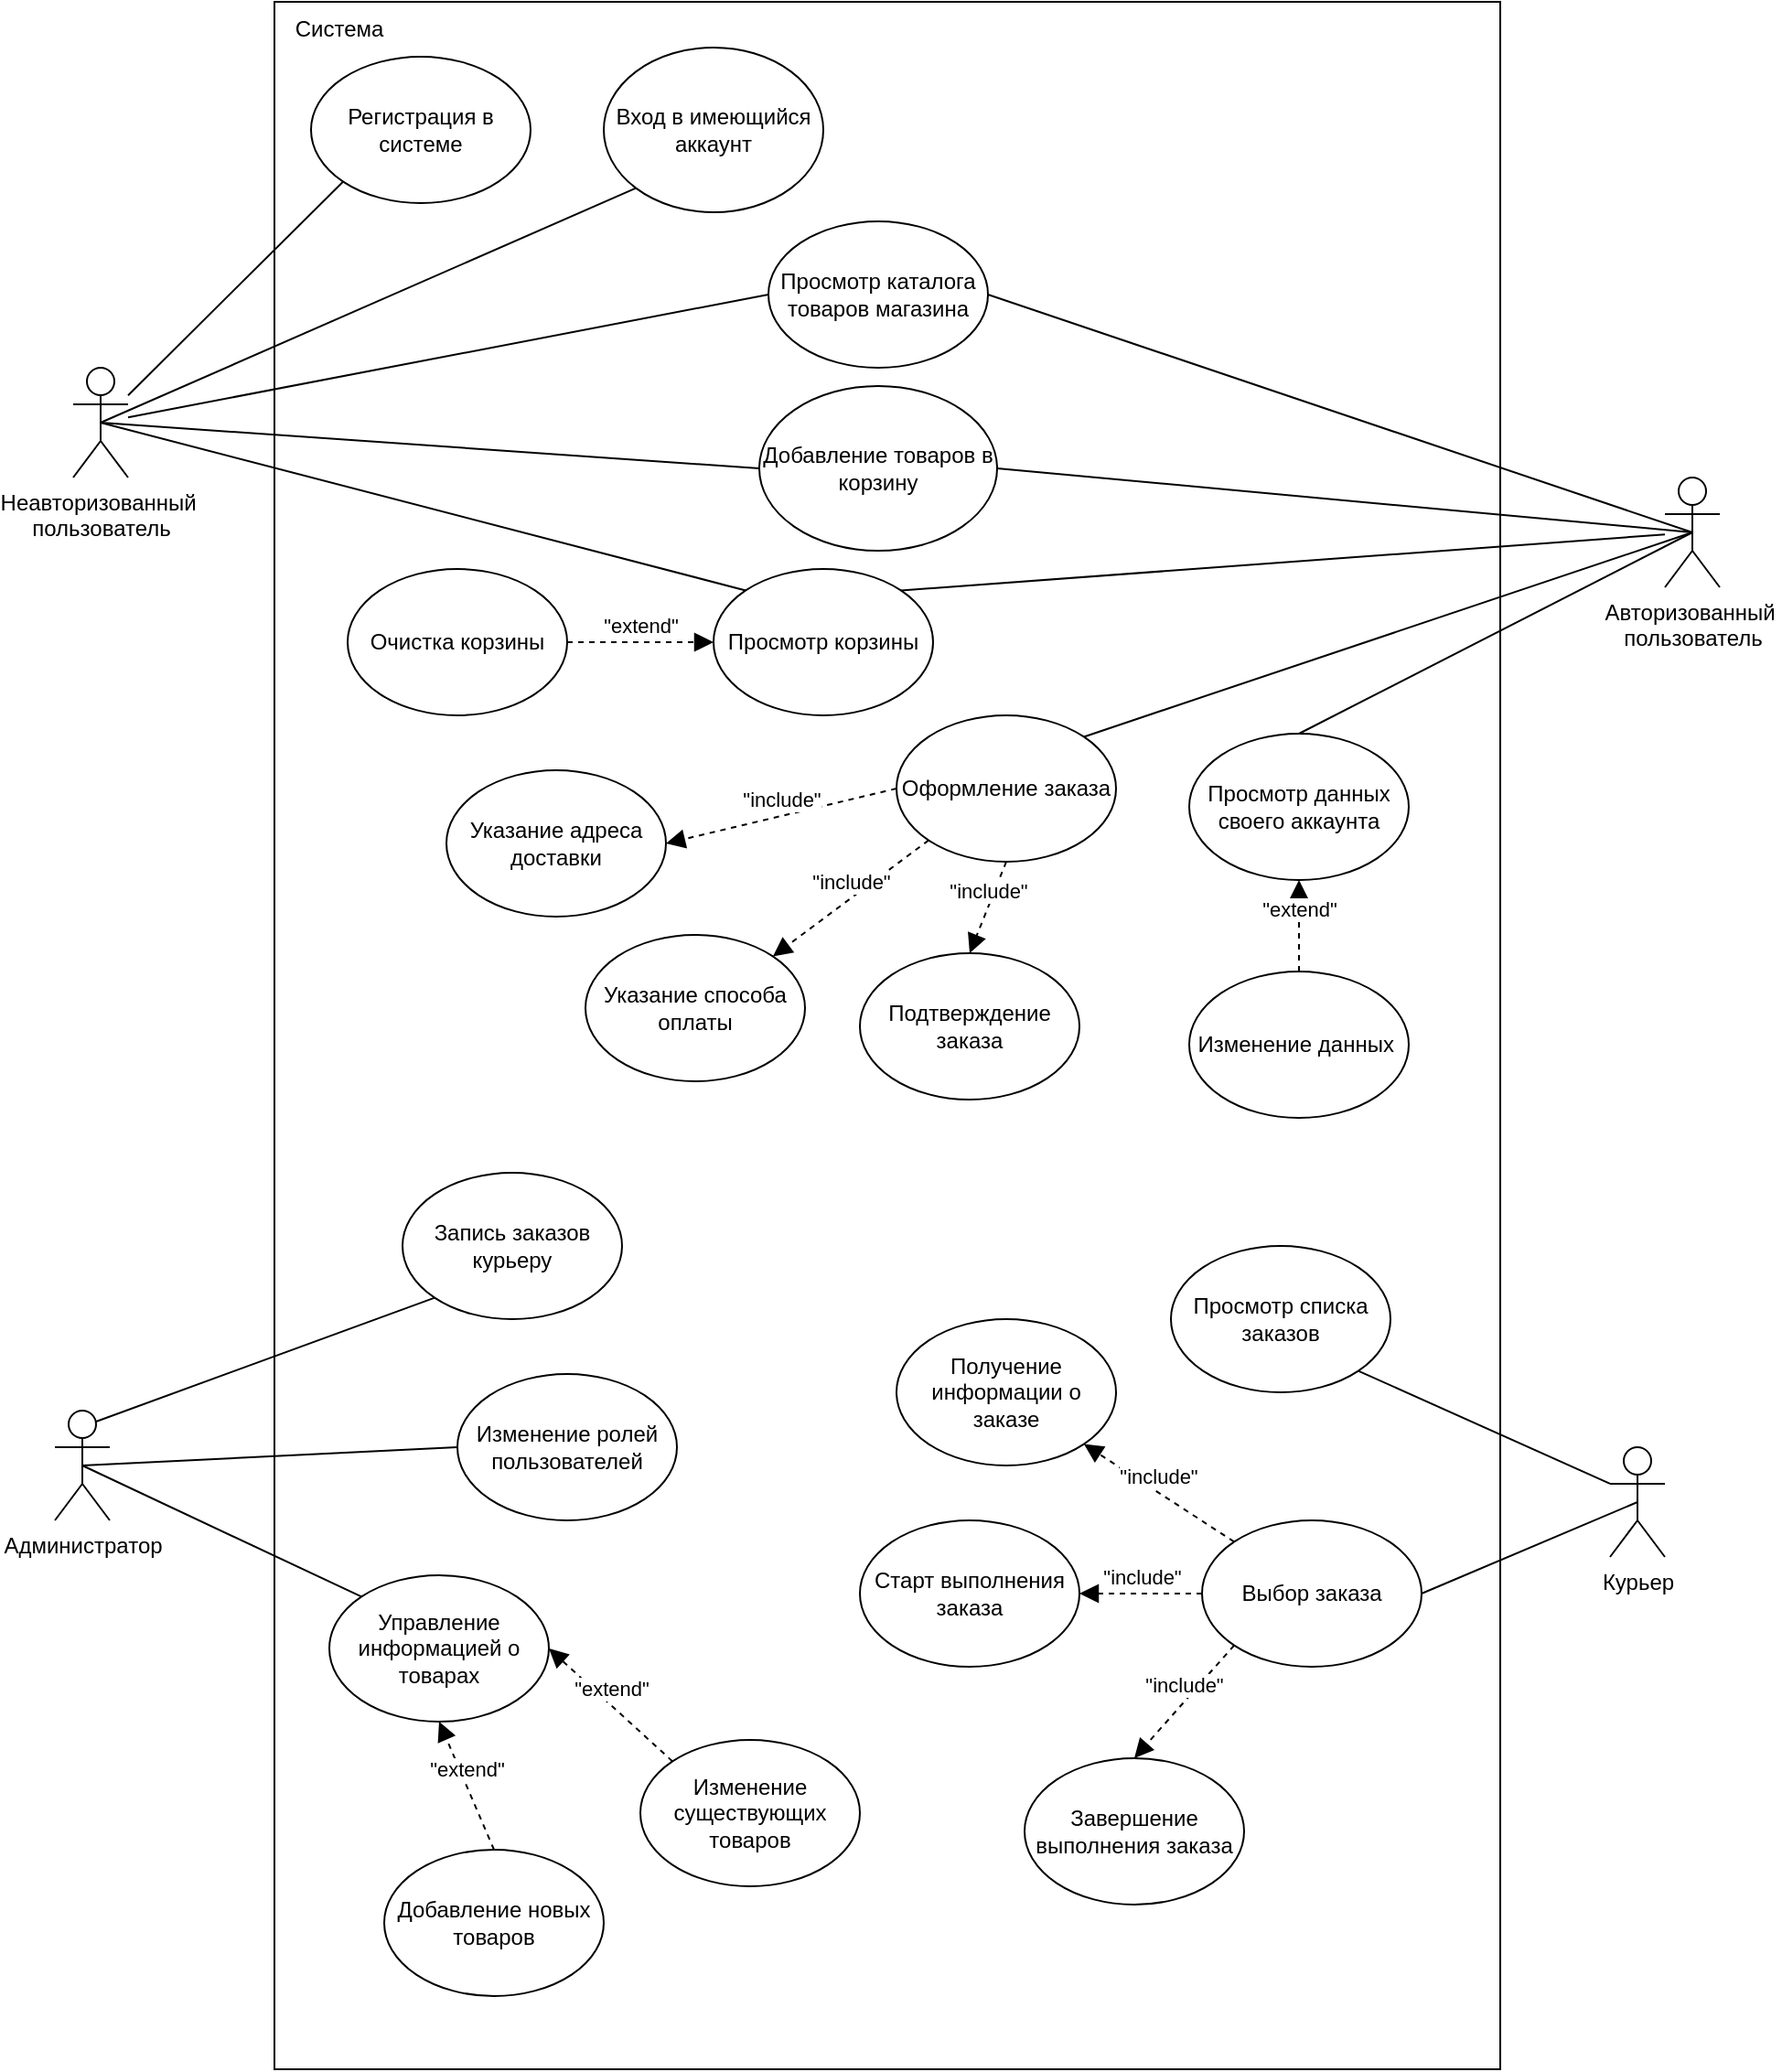 <mxfile version="20.7.4" type="device"><diagram id="9HddM0Y6oS_spCD7qibT" name="Страница 1"><mxGraphModel dx="1313" dy="1890" grid="1" gridSize="10" guides="1" tooltips="1" connect="1" arrows="1" fold="1" page="1" pageScale="1" pageWidth="827" pageHeight="1169" math="0" shadow="0"><root><mxCell id="0"/><mxCell id="1" parent="0"/><mxCell id="-rqY2NIO2fJfaRGVZ8We-1" value="Неавторизованный&amp;nbsp;&lt;br&gt;пользователь&lt;br&gt;" style="shape=umlActor;verticalLabelPosition=bottom;verticalAlign=top;html=1;outlineConnect=0;" vertex="1" parent="1"><mxGeometry x="90" y="10" width="30" height="60" as="geometry"/></mxCell><mxCell id="-rqY2NIO2fJfaRGVZ8We-8" value="" style="rounded=0;whiteSpace=wrap;html=1;" vertex="1" parent="1"><mxGeometry x="200" y="-190" width="670" height="1130" as="geometry"/></mxCell><mxCell id="-rqY2NIO2fJfaRGVZ8We-9" value="Просмотр каталога товаров магазина" style="ellipse;whiteSpace=wrap;html=1;" vertex="1" parent="1"><mxGeometry x="470" y="-70" width="120" height="80" as="geometry"/></mxCell><mxCell id="-rqY2NIO2fJfaRGVZ8We-10" value="Система" style="text;html=1;align=center;verticalAlign=middle;resizable=0;points=[];autosize=1;strokeColor=none;fillColor=none;" vertex="1" parent="1"><mxGeometry x="200" y="-190" width="70" height="30" as="geometry"/></mxCell><mxCell id="-rqY2NIO2fJfaRGVZ8We-11" value="Авторизованный&amp;nbsp;&lt;br&gt;пользователь&lt;br&gt;" style="shape=umlActor;verticalLabelPosition=bottom;verticalAlign=top;html=1;outlineConnect=0;" vertex="1" parent="1"><mxGeometry x="960" y="70" width="30" height="60" as="geometry"/></mxCell><mxCell id="-rqY2NIO2fJfaRGVZ8We-12" value="Администратор" style="shape=umlActor;verticalLabelPosition=bottom;verticalAlign=top;html=1;outlineConnect=0;" vertex="1" parent="1"><mxGeometry x="80" y="580" width="30" height="60" as="geometry"/></mxCell><mxCell id="-rqY2NIO2fJfaRGVZ8We-17" value="Курьер&lt;br&gt;" style="shape=umlActor;verticalLabelPosition=bottom;verticalAlign=top;html=1;outlineConnect=0;" vertex="1" parent="1"><mxGeometry x="930" y="600" width="30" height="60" as="geometry"/></mxCell><mxCell id="-rqY2NIO2fJfaRGVZ8We-18" value="Добавление товаров в корзину" style="ellipse;whiteSpace=wrap;html=1;" vertex="1" parent="1"><mxGeometry x="465" y="20" width="130" height="90" as="geometry"/></mxCell><mxCell id="-rqY2NIO2fJfaRGVZ8We-19" value="Регистрация в системе" style="ellipse;whiteSpace=wrap;html=1;" vertex="1" parent="1"><mxGeometry x="220" y="-160" width="120" height="80" as="geometry"/></mxCell><mxCell id="-rqY2NIO2fJfaRGVZ8We-20" value="Вход в имеющийся аккаунт" style="ellipse;whiteSpace=wrap;html=1;" vertex="1" parent="1"><mxGeometry x="380" y="-165" width="120" height="90" as="geometry"/></mxCell><mxCell id="-rqY2NIO2fJfaRGVZ8We-22" value="Просмотр корзины" style="ellipse;whiteSpace=wrap;html=1;" vertex="1" parent="1"><mxGeometry x="440" y="120" width="120" height="80" as="geometry"/></mxCell><mxCell id="-rqY2NIO2fJfaRGVZ8We-23" value="Просмотр данных своего аккаунта" style="ellipse;whiteSpace=wrap;html=1;" vertex="1" parent="1"><mxGeometry x="700" y="210" width="120" height="80" as="geometry"/></mxCell><mxCell id="-rqY2NIO2fJfaRGVZ8We-24" value="Оформление заказа" style="ellipse;whiteSpace=wrap;html=1;" vertex="1" parent="1"><mxGeometry x="540" y="200" width="120" height="80" as="geometry"/></mxCell><mxCell id="-rqY2NIO2fJfaRGVZ8We-25" value="Указание адреса доставки" style="ellipse;whiteSpace=wrap;html=1;" vertex="1" parent="1"><mxGeometry x="294" y="230" width="120" height="80" as="geometry"/></mxCell><mxCell id="-rqY2NIO2fJfaRGVZ8We-26" value="Указание способа оплаты" style="ellipse;whiteSpace=wrap;html=1;" vertex="1" parent="1"><mxGeometry x="370" y="320" width="120" height="80" as="geometry"/></mxCell><mxCell id="-rqY2NIO2fJfaRGVZ8We-27" value="Очистка корзины" style="ellipse;whiteSpace=wrap;html=1;" vertex="1" parent="1"><mxGeometry x="240" y="120" width="120" height="80" as="geometry"/></mxCell><mxCell id="-rqY2NIO2fJfaRGVZ8We-29" value="&quot;extend&quot;" style="html=1;verticalAlign=bottom;endArrow=block;dashed=1;endSize=8;rounded=0;endFill=1;exitX=1;exitY=0.5;exitDx=0;exitDy=0;entryX=0;entryY=0.5;entryDx=0;entryDy=0;" edge="1" parent="1" source="-rqY2NIO2fJfaRGVZ8We-27" target="-rqY2NIO2fJfaRGVZ8We-22"><mxGeometry relative="1" as="geometry"><mxPoint x="670" y="310" as="sourcePoint"/><mxPoint x="390" y="310" as="targetPoint"/></mxGeometry></mxCell><mxCell id="-rqY2NIO2fJfaRGVZ8We-30" value="" style="endArrow=none;html=1;rounded=0;entryX=0;entryY=1;entryDx=0;entryDy=0;" edge="1" parent="1" source="-rqY2NIO2fJfaRGVZ8We-1" target="-rqY2NIO2fJfaRGVZ8We-19"><mxGeometry width="50" height="50" relative="1" as="geometry"><mxPoint x="310" y="80" as="sourcePoint"/><mxPoint x="360" y="30" as="targetPoint"/></mxGeometry></mxCell><mxCell id="-rqY2NIO2fJfaRGVZ8We-31" value="" style="endArrow=none;html=1;rounded=0;entryX=0;entryY=1;entryDx=0;entryDy=0;exitX=0.5;exitY=0.5;exitDx=0;exitDy=0;exitPerimeter=0;" edge="1" parent="1" source="-rqY2NIO2fJfaRGVZ8We-1" target="-rqY2NIO2fJfaRGVZ8We-20"><mxGeometry width="50" height="50" relative="1" as="geometry"><mxPoint x="130" y="-30" as="sourcePoint"/><mxPoint x="250" y="-110" as="targetPoint"/></mxGeometry></mxCell><mxCell id="-rqY2NIO2fJfaRGVZ8We-33" value="" style="endArrow=none;html=1;rounded=0;entryX=0;entryY=0.5;entryDx=0;entryDy=0;" edge="1" parent="1" source="-rqY2NIO2fJfaRGVZ8We-1" target="-rqY2NIO2fJfaRGVZ8We-9"><mxGeometry width="50" height="50" relative="1" as="geometry"><mxPoint x="90" y="190" as="sourcePoint"/><mxPoint x="305" y="110" as="targetPoint"/></mxGeometry></mxCell><mxCell id="-rqY2NIO2fJfaRGVZ8We-34" value="" style="endArrow=none;html=1;rounded=0;entryX=0;entryY=0.5;entryDx=0;entryDy=0;exitX=0.5;exitY=0.5;exitDx=0;exitDy=0;exitPerimeter=0;" edge="1" parent="1" source="-rqY2NIO2fJfaRGVZ8We-1" target="-rqY2NIO2fJfaRGVZ8We-18"><mxGeometry width="50" height="50" relative="1" as="geometry"><mxPoint x="130" y="52.069" as="sourcePoint"/><mxPoint x="260" y="70" as="targetPoint"/></mxGeometry></mxCell><mxCell id="-rqY2NIO2fJfaRGVZ8We-35" value="" style="endArrow=none;html=1;rounded=0;exitX=0.5;exitY=0.5;exitDx=0;exitDy=0;exitPerimeter=0;entryX=1;entryY=0.5;entryDx=0;entryDy=0;" edge="1" parent="1" source="-rqY2NIO2fJfaRGVZ8We-11" target="-rqY2NIO2fJfaRGVZ8We-18"><mxGeometry width="50" height="50" relative="1" as="geometry"><mxPoint x="115" y="50" as="sourcePoint"/><mxPoint x="110" y="210" as="targetPoint"/></mxGeometry></mxCell><mxCell id="-rqY2NIO2fJfaRGVZ8We-36" value="" style="endArrow=none;html=1;rounded=0;entryX=1;entryY=0.5;entryDx=0;entryDy=0;exitX=0.5;exitY=0.5;exitDx=0;exitDy=0;exitPerimeter=0;" edge="1" parent="1" source="-rqY2NIO2fJfaRGVZ8We-11" target="-rqY2NIO2fJfaRGVZ8We-9"><mxGeometry width="50" height="50" relative="1" as="geometry"><mxPoint x="130" y="370" as="sourcePoint"/><mxPoint x="460" y="140" as="targetPoint"/></mxGeometry></mxCell><mxCell id="-rqY2NIO2fJfaRGVZ8We-37" value="" style="endArrow=none;html=1;rounded=0;entryX=1;entryY=0;entryDx=0;entryDy=0;" edge="1" parent="1" source="-rqY2NIO2fJfaRGVZ8We-11" target="-rqY2NIO2fJfaRGVZ8We-22"><mxGeometry width="50" height="50" relative="1" as="geometry"><mxPoint x="970" y="70" as="sourcePoint"/><mxPoint x="585.0" y="75" as="targetPoint"/></mxGeometry></mxCell><mxCell id="-rqY2NIO2fJfaRGVZ8We-38" value="" style="endArrow=none;html=1;rounded=0;exitX=0.5;exitY=0.5;exitDx=0;exitDy=0;exitPerimeter=0;entryX=0;entryY=0;entryDx=0;entryDy=0;" edge="1" parent="1" source="-rqY2NIO2fJfaRGVZ8We-1" target="-rqY2NIO2fJfaRGVZ8We-22"><mxGeometry width="50" height="50" relative="1" as="geometry"><mxPoint x="115" y="50" as="sourcePoint"/><mxPoint x="455.0" y="75" as="targetPoint"/></mxGeometry></mxCell><mxCell id="-rqY2NIO2fJfaRGVZ8We-39" value="" style="endArrow=none;html=1;rounded=0;entryX=1;entryY=0;entryDx=0;entryDy=0;exitX=0.5;exitY=0.5;exitDx=0;exitDy=0;exitPerimeter=0;" edge="1" parent="1" source="-rqY2NIO2fJfaRGVZ8We-11" target="-rqY2NIO2fJfaRGVZ8We-24"><mxGeometry width="50" height="50" relative="1" as="geometry"><mxPoint x="937.57" y="109.997" as="sourcePoint"/><mxPoint x="519.996" y="208.186" as="targetPoint"/></mxGeometry></mxCell><mxCell id="-rqY2NIO2fJfaRGVZ8We-40" value="&quot;include&quot;" style="html=1;verticalAlign=bottom;endArrow=block;dashed=1;endSize=8;rounded=0;endFill=1;exitX=0;exitY=0.5;exitDx=0;exitDy=0;entryX=1;entryY=0.5;entryDx=0;entryDy=0;" edge="1" parent="1" source="-rqY2NIO2fJfaRGVZ8We-24" target="-rqY2NIO2fJfaRGVZ8We-25"><mxGeometry relative="1" as="geometry"><mxPoint x="505" y="255" as="sourcePoint"/><mxPoint x="585" y="255" as="targetPoint"/></mxGeometry></mxCell><mxCell id="-rqY2NIO2fJfaRGVZ8We-42" value="&quot;include&quot;" style="html=1;verticalAlign=bottom;endArrow=block;dashed=1;endSize=8;rounded=0;endFill=1;exitX=0;exitY=1;exitDx=0;exitDy=0;entryX=1;entryY=0;entryDx=0;entryDy=0;" edge="1" parent="1" source="-rqY2NIO2fJfaRGVZ8We-24" target="-rqY2NIO2fJfaRGVZ8We-26"><mxGeometry relative="1" as="geometry"><mxPoint x="657.57" y="283.28" as="sourcePoint"/><mxPoint x="569.996" y="319.996" as="targetPoint"/></mxGeometry></mxCell><mxCell id="-rqY2NIO2fJfaRGVZ8We-43" value="" style="endArrow=none;html=1;rounded=0;entryX=0.5;entryY=0;entryDx=0;entryDy=0;exitX=0.5;exitY=0.5;exitDx=0;exitDy=0;exitPerimeter=0;" edge="1" parent="1" source="-rqY2NIO2fJfaRGVZ8We-11" target="-rqY2NIO2fJfaRGVZ8We-23"><mxGeometry width="50" height="50" relative="1" as="geometry"><mxPoint x="970" y="70" as="sourcePoint"/><mxPoint x="592.426" y="241.716" as="targetPoint"/></mxGeometry></mxCell><mxCell id="-rqY2NIO2fJfaRGVZ8We-44" value="Изменение данных&amp;nbsp;" style="ellipse;whiteSpace=wrap;html=1;" vertex="1" parent="1"><mxGeometry x="700" y="340" width="120" height="80" as="geometry"/></mxCell><mxCell id="-rqY2NIO2fJfaRGVZ8We-45" value="&quot;extend&quot;" style="html=1;verticalAlign=bottom;endArrow=block;dashed=1;endSize=8;rounded=0;endFill=1;exitX=0.5;exitY=0;exitDx=0;exitDy=0;entryX=0.5;entryY=1;entryDx=0;entryDy=0;" edge="1" parent="1" source="-rqY2NIO2fJfaRGVZ8We-44" target="-rqY2NIO2fJfaRGVZ8We-23"><mxGeometry relative="1" as="geometry"><mxPoint x="520" y="348.89" as="sourcePoint"/><mxPoint x="600" y="348.89" as="targetPoint"/></mxGeometry></mxCell><mxCell id="-rqY2NIO2fJfaRGVZ8We-46" value="Подтверждение заказа" style="ellipse;whiteSpace=wrap;html=1;" vertex="1" parent="1"><mxGeometry x="520" y="330" width="120" height="80" as="geometry"/></mxCell><mxCell id="-rqY2NIO2fJfaRGVZ8We-47" value="&quot;include&quot;" style="html=1;verticalAlign=bottom;endArrow=block;dashed=1;endSize=8;rounded=0;endFill=1;exitX=0.5;exitY=1;exitDx=0;exitDy=0;entryX=0.5;entryY=0;entryDx=0;entryDy=0;" edge="1" parent="1" source="-rqY2NIO2fJfaRGVZ8We-24" target="-rqY2NIO2fJfaRGVZ8We-46"><mxGeometry relative="1" as="geometry"><mxPoint x="507.574" y="288.284" as="sourcePoint"/><mxPoint x="422.426" y="341.716" as="targetPoint"/></mxGeometry></mxCell><mxCell id="-rqY2NIO2fJfaRGVZ8We-48" value="Просмотр списка заказов" style="ellipse;whiteSpace=wrap;html=1;" vertex="1" parent="1"><mxGeometry x="690" y="490" width="120" height="80" as="geometry"/></mxCell><mxCell id="-rqY2NIO2fJfaRGVZ8We-49" value="" style="endArrow=none;html=1;rounded=0;entryX=1;entryY=1;entryDx=0;entryDy=0;exitX=0;exitY=0.333;exitDx=0;exitDy=0;exitPerimeter=0;" edge="1" parent="1" source="-rqY2NIO2fJfaRGVZ8We-17" target="-rqY2NIO2fJfaRGVZ8We-48"><mxGeometry width="50" height="50" relative="1" as="geometry"><mxPoint x="940" y="575" as="sourcePoint"/><mxPoint x="725" y="685" as="targetPoint"/></mxGeometry></mxCell><mxCell id="-rqY2NIO2fJfaRGVZ8We-50" value="Старт выполнения заказа" style="ellipse;whiteSpace=wrap;html=1;" vertex="1" parent="1"><mxGeometry x="520" y="640" width="120" height="80" as="geometry"/></mxCell><mxCell id="-rqY2NIO2fJfaRGVZ8We-51" value="Получение информации о заказе" style="ellipse;whiteSpace=wrap;html=1;" vertex="1" parent="1"><mxGeometry x="540" y="530" width="120" height="80" as="geometry"/></mxCell><mxCell id="-rqY2NIO2fJfaRGVZ8We-52" value="&quot;include&quot;" style="html=1;verticalAlign=bottom;endArrow=block;dashed=1;endSize=8;rounded=0;endFill=1;exitX=0;exitY=0;exitDx=0;exitDy=0;entryX=1;entryY=1;entryDx=0;entryDy=0;" edge="1" parent="1" source="-rqY2NIO2fJfaRGVZ8We-53" target="-rqY2NIO2fJfaRGVZ8We-51"><mxGeometry relative="1" as="geometry"><mxPoint x="610" y="290" as="sourcePoint"/><mxPoint x="590" y="340" as="targetPoint"/></mxGeometry></mxCell><mxCell id="-rqY2NIO2fJfaRGVZ8We-53" value="Выбор заказа" style="ellipse;whiteSpace=wrap;html=1;" vertex="1" parent="1"><mxGeometry x="707" y="640" width="120" height="80" as="geometry"/></mxCell><mxCell id="-rqY2NIO2fJfaRGVZ8We-54" value="Завершение выполнения заказа" style="ellipse;whiteSpace=wrap;html=1;" vertex="1" parent="1"><mxGeometry x="610" y="770" width="120" height="80" as="geometry"/></mxCell><mxCell id="-rqY2NIO2fJfaRGVZ8We-56" value="&quot;include&quot;" style="html=1;verticalAlign=bottom;endArrow=block;dashed=1;endSize=8;rounded=0;endFill=1;exitX=0;exitY=0.5;exitDx=0;exitDy=0;entryX=1;entryY=0.5;entryDx=0;entryDy=0;" edge="1" parent="1" source="-rqY2NIO2fJfaRGVZ8We-53" target="-rqY2NIO2fJfaRGVZ8We-50"><mxGeometry relative="1" as="geometry"><mxPoint x="744.574" y="739.996" as="sourcePoint"/><mxPoint x="640.0" y="643.28" as="targetPoint"/></mxGeometry></mxCell><mxCell id="-rqY2NIO2fJfaRGVZ8We-58" value="&quot;include&quot;" style="html=1;verticalAlign=bottom;endArrow=block;dashed=1;endSize=8;rounded=0;endFill=1;entryX=0.5;entryY=0;entryDx=0;entryDy=0;exitX=0;exitY=1;exitDx=0;exitDy=0;" edge="1" parent="1" source="-rqY2NIO2fJfaRGVZ8We-53" target="-rqY2NIO2fJfaRGVZ8We-54"><mxGeometry relative="1" as="geometry"><mxPoint x="730" y="660" as="sourcePoint"/><mxPoint x="620.0" y="600" as="targetPoint"/></mxGeometry></mxCell><mxCell id="-rqY2NIO2fJfaRGVZ8We-59" value="" style="endArrow=none;html=1;rounded=0;entryX=1;entryY=0.5;entryDx=0;entryDy=0;exitX=0.5;exitY=0.5;exitDx=0;exitDy=0;exitPerimeter=0;" edge="1" parent="1" source="-rqY2NIO2fJfaRGVZ8We-17" target="-rqY2NIO2fJfaRGVZ8We-53"><mxGeometry width="50" height="50" relative="1" as="geometry"><mxPoint x="920" y="640" as="sourcePoint"/><mxPoint x="812.426" y="528.284" as="targetPoint"/></mxGeometry></mxCell><mxCell id="-rqY2NIO2fJfaRGVZ8We-60" value="Управление информацией о товарах" style="ellipse;whiteSpace=wrap;html=1;" vertex="1" parent="1"><mxGeometry x="230" y="670" width="120" height="80" as="geometry"/></mxCell><mxCell id="-rqY2NIO2fJfaRGVZ8We-61" value="" style="endArrow=none;html=1;rounded=0;exitX=0.5;exitY=0.5;exitDx=0;exitDy=0;exitPerimeter=0;entryX=0;entryY=0;entryDx=0;entryDy=0;" edge="1" parent="1" source="-rqY2NIO2fJfaRGVZ8We-12" target="-rqY2NIO2fJfaRGVZ8We-60"><mxGeometry width="50" height="50" relative="1" as="geometry"><mxPoint x="920" y="630" as="sourcePoint"/><mxPoint x="812.426" y="528.284" as="targetPoint"/></mxGeometry></mxCell><mxCell id="-rqY2NIO2fJfaRGVZ8We-62" value="Изменение ролей пользователей" style="ellipse;whiteSpace=wrap;html=1;" vertex="1" parent="1"><mxGeometry x="300" y="560" width="120" height="80" as="geometry"/></mxCell><mxCell id="-rqY2NIO2fJfaRGVZ8We-63" value="Запись заказов курьеру" style="ellipse;whiteSpace=wrap;html=1;" vertex="1" parent="1"><mxGeometry x="270" y="450" width="120" height="80" as="geometry"/></mxCell><mxCell id="-rqY2NIO2fJfaRGVZ8We-64" value="Добавление новых товаров" style="ellipse;whiteSpace=wrap;html=1;" vertex="1" parent="1"><mxGeometry x="260" y="820" width="120" height="80" as="geometry"/></mxCell><mxCell id="-rqY2NIO2fJfaRGVZ8We-65" value="&quot;extend&quot;" style="html=1;verticalAlign=bottom;endArrow=block;dashed=1;endSize=8;rounded=0;endFill=1;exitX=0.5;exitY=0;exitDx=0;exitDy=0;entryX=0.5;entryY=1;entryDx=0;entryDy=0;" edge="1" parent="1" source="-rqY2NIO2fJfaRGVZ8We-64" target="-rqY2NIO2fJfaRGVZ8We-60"><mxGeometry relative="1" as="geometry"><mxPoint x="340" y="545" as="sourcePoint"/><mxPoint x="340" y="495" as="targetPoint"/></mxGeometry></mxCell><mxCell id="-rqY2NIO2fJfaRGVZ8We-67" value="" style="endArrow=none;html=1;rounded=0;exitX=0.75;exitY=0.1;exitDx=0;exitDy=0;exitPerimeter=0;entryX=0;entryY=1;entryDx=0;entryDy=0;" edge="1" parent="1" source="-rqY2NIO2fJfaRGVZ8We-12" target="-rqY2NIO2fJfaRGVZ8We-63"><mxGeometry width="50" height="50" relative="1" as="geometry"><mxPoint x="176.21" y="471.72" as="sourcePoint"/><mxPoint x="363.784" y="660.004" as="targetPoint"/></mxGeometry></mxCell><mxCell id="-rqY2NIO2fJfaRGVZ8We-68" value="" style="endArrow=none;html=1;rounded=0;entryX=0;entryY=0.5;entryDx=0;entryDy=0;exitX=0.5;exitY=0.5;exitDx=0;exitDy=0;exitPerimeter=0;" edge="1" parent="1" source="-rqY2NIO2fJfaRGVZ8We-12" target="-rqY2NIO2fJfaRGVZ8We-62"><mxGeometry width="50" height="50" relative="1" as="geometry"><mxPoint x="113" y="600" as="sourcePoint"/><mxPoint x="277.574" y="518.284" as="targetPoint"/></mxGeometry></mxCell><mxCell id="-rqY2NIO2fJfaRGVZ8We-70" style="edgeStyle=orthogonalEdgeStyle;rounded=0;orthogonalLoop=1;jettySize=auto;html=1;exitX=0.5;exitY=1;exitDx=0;exitDy=0;endArrow=block;endFill=1;" edge="1" parent="1" source="-rqY2NIO2fJfaRGVZ8We-62" target="-rqY2NIO2fJfaRGVZ8We-62"><mxGeometry relative="1" as="geometry"/></mxCell><mxCell id="-rqY2NIO2fJfaRGVZ8We-71" style="edgeStyle=orthogonalEdgeStyle;rounded=0;orthogonalLoop=1;jettySize=auto;html=1;exitX=0.5;exitY=1;exitDx=0;exitDy=0;endArrow=block;endFill=1;" edge="1" parent="1" source="-rqY2NIO2fJfaRGVZ8We-62" target="-rqY2NIO2fJfaRGVZ8We-62"><mxGeometry relative="1" as="geometry"/></mxCell><mxCell id="-rqY2NIO2fJfaRGVZ8We-74" style="edgeStyle=orthogonalEdgeStyle;rounded=0;orthogonalLoop=1;jettySize=auto;html=1;exitX=0.5;exitY=1;exitDx=0;exitDy=0;endArrow=block;endFill=1;" edge="1" parent="1" source="-rqY2NIO2fJfaRGVZ8We-62" target="-rqY2NIO2fJfaRGVZ8We-62"><mxGeometry relative="1" as="geometry"/></mxCell><mxCell id="-rqY2NIO2fJfaRGVZ8We-75" value="Изменение существующих товаров" style="ellipse;whiteSpace=wrap;html=1;" vertex="1" parent="1"><mxGeometry x="400" y="760" width="120" height="80" as="geometry"/></mxCell><mxCell id="-rqY2NIO2fJfaRGVZ8We-76" value="&quot;extend&quot;" style="html=1;verticalAlign=bottom;endArrow=block;dashed=1;endSize=8;rounded=0;endFill=1;exitX=0;exitY=0;exitDx=0;exitDy=0;entryX=1;entryY=0.5;entryDx=0;entryDy=0;" edge="1" parent="1" source="-rqY2NIO2fJfaRGVZ8We-75" target="-rqY2NIO2fJfaRGVZ8We-60"><mxGeometry relative="1" as="geometry"><mxPoint x="417.574" y="871.716" as="sourcePoint"/><mxPoint x="342.426" y="818.284" as="targetPoint"/></mxGeometry></mxCell></root></mxGraphModel></diagram></mxfile>